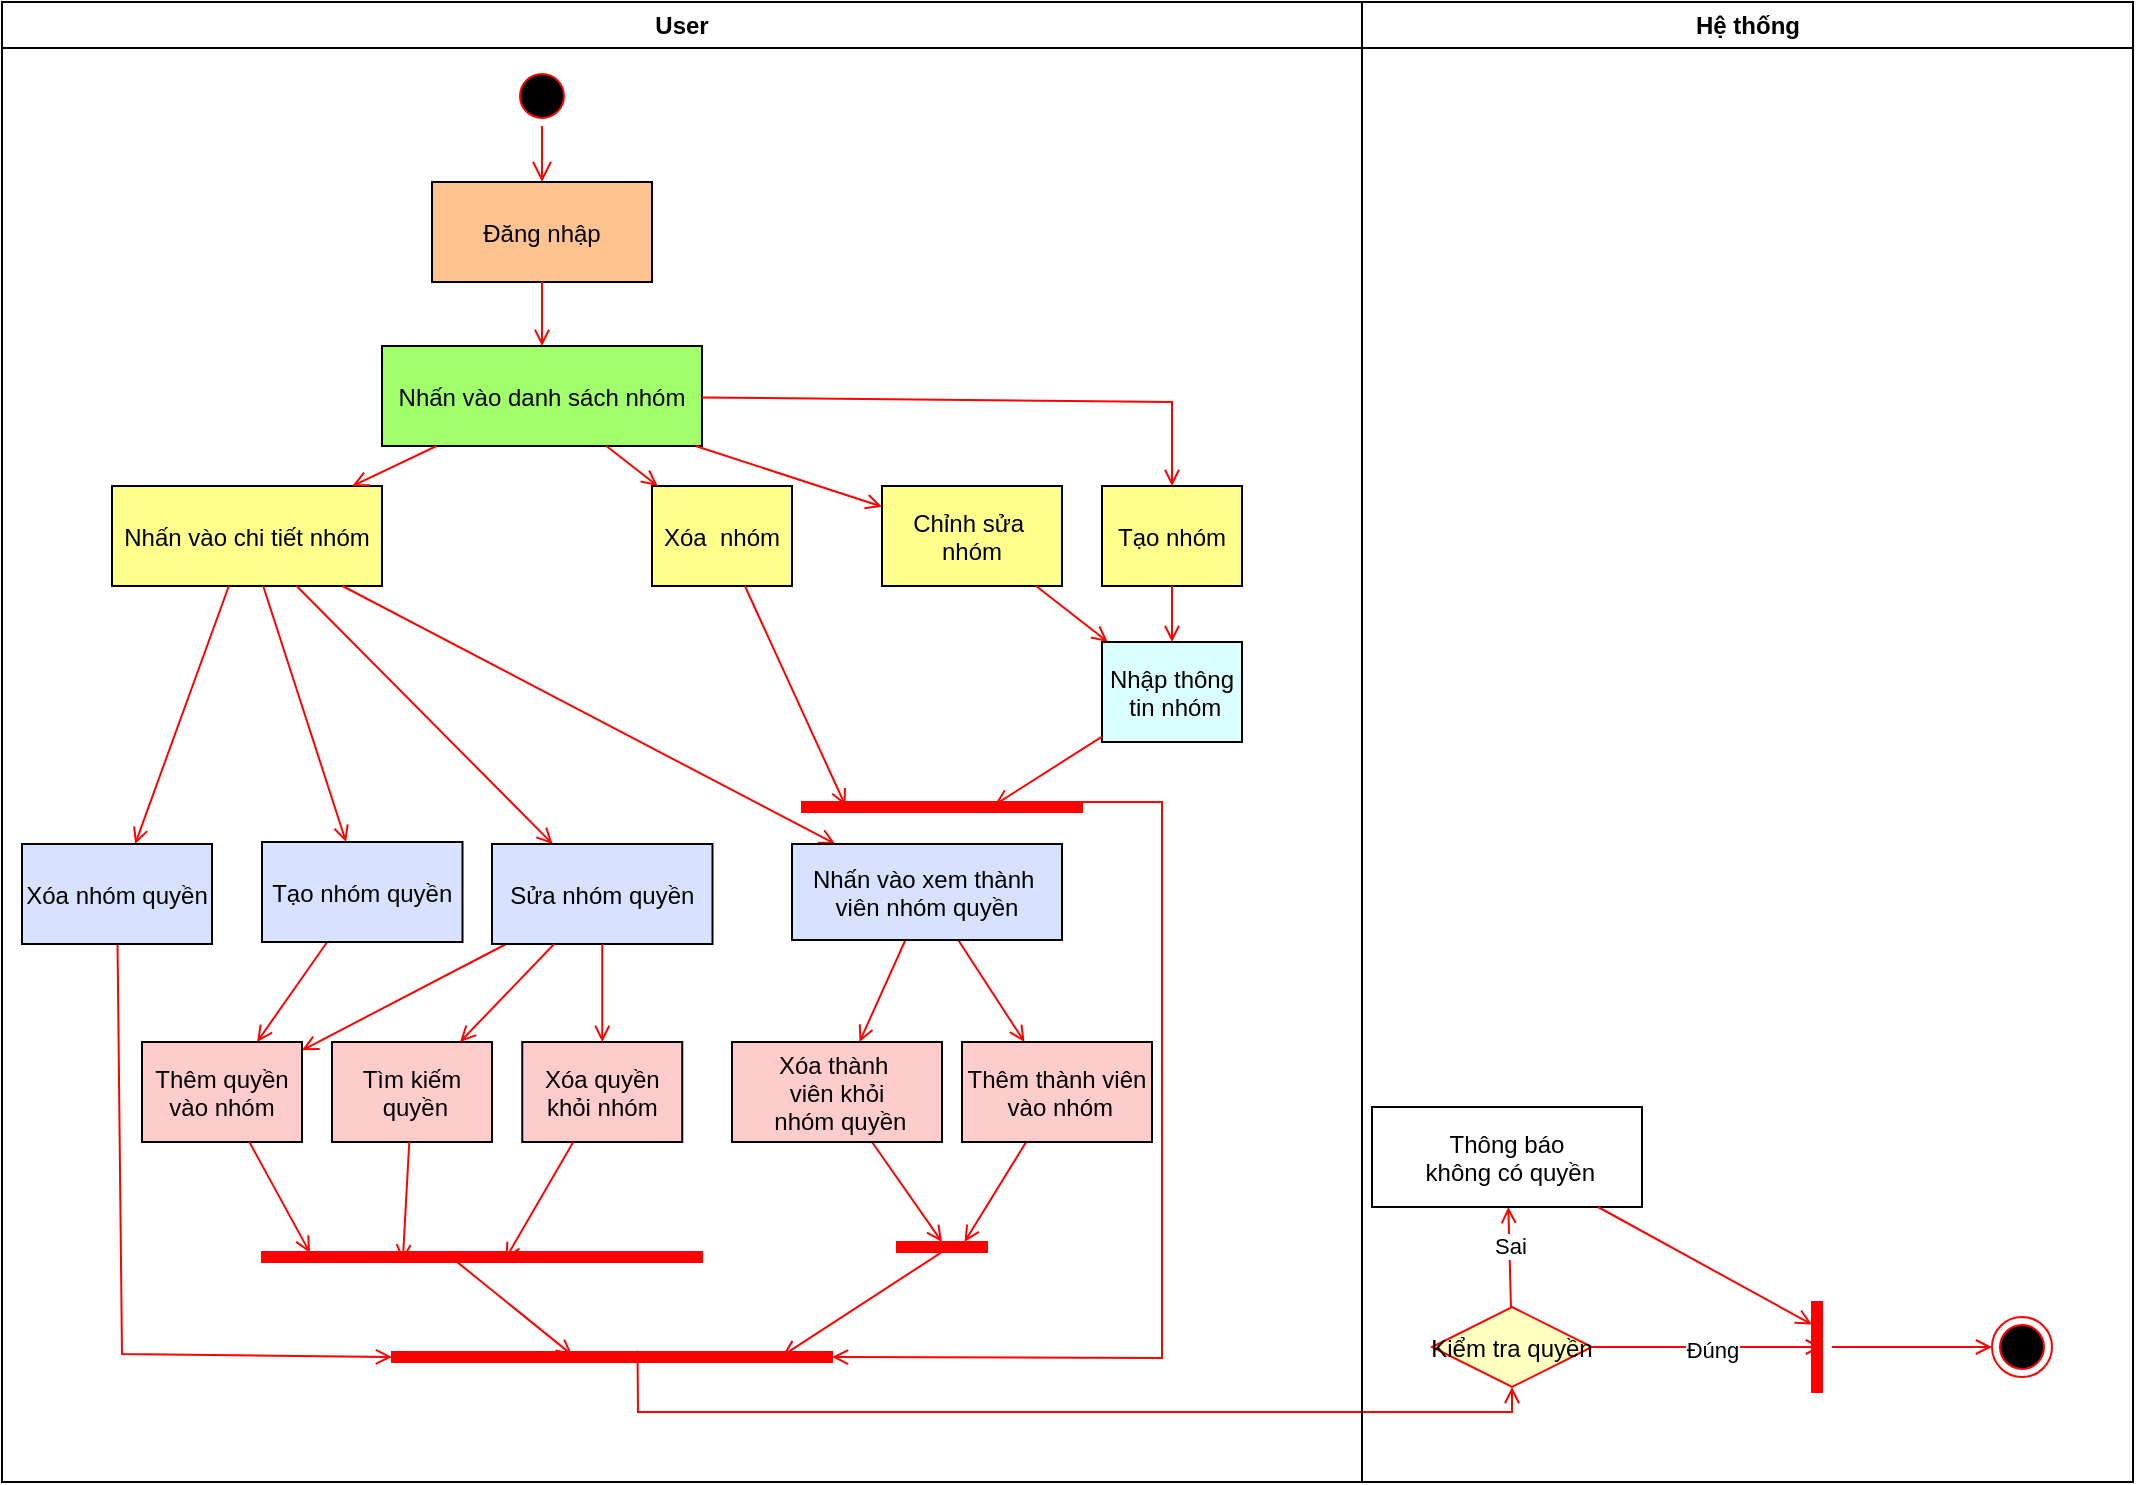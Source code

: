 <mxfile version="24.7.17">
  <diagram name="Page-1" id="e7e014a7-5840-1c2e-5031-d8a46d1fe8dd">
    <mxGraphModel dx="1290" dy="563" grid="1" gridSize="10" guides="1" tooltips="1" connect="1" arrows="1" fold="1" page="1" pageScale="1" pageWidth="1169" pageHeight="826" background="none" math="0" shadow="0">
      <root>
        <mxCell id="0" />
        <mxCell id="1" parent="0" />
        <mxCell id="2" value="User" style="swimlane;whiteSpace=wrap" parent="1" vertex="1">
          <mxGeometry x="20" y="50" width="680" height="740" as="geometry" />
        </mxCell>
        <mxCell id="5" value="" style="ellipse;shape=startState;fillColor=#000000;strokeColor=#ff0000;" parent="2" vertex="1">
          <mxGeometry x="255" y="32" width="30" height="30" as="geometry" />
        </mxCell>
        <mxCell id="6" value="" style="edgeStyle=elbowEdgeStyle;elbow=horizontal;verticalAlign=bottom;endArrow=open;endSize=8;strokeColor=#FF0000;endFill=1;rounded=0" parent="2" source="5" target="7" edge="1">
          <mxGeometry x="100" y="40" as="geometry">
            <mxPoint x="115" y="110" as="targetPoint" />
          </mxGeometry>
        </mxCell>
        <mxCell id="7" value="Đăng nhập" style="fillColor=#FFC38F;" parent="2" vertex="1">
          <mxGeometry x="215" y="90" width="110" height="50" as="geometry" />
        </mxCell>
        <mxCell id="8" value="Nhấn vào danh sách nhóm" style="fillColor=#A1FF6B;" parent="2" vertex="1">
          <mxGeometry x="190" y="172" width="160" height="50" as="geometry" />
        </mxCell>
        <mxCell id="9" value="" style="endArrow=open;strokeColor=#FF0000;endFill=1;rounded=0" parent="2" source="7" target="8" edge="1">
          <mxGeometry relative="1" as="geometry" />
        </mxCell>
        <mxCell id="10" value="Nhấn vào chi tiết nhóm" style="fillColor=#FFFF8C;" parent="2" vertex="1">
          <mxGeometry x="55" y="242" width="135" height="50" as="geometry" />
        </mxCell>
        <mxCell id="11" value="" style="endArrow=open;strokeColor=#FF0000;endFill=1;rounded=0" parent="2" source="8" target="10" edge="1">
          <mxGeometry relative="1" as="geometry" />
        </mxCell>
        <mxCell id="19" value="" style="endArrow=open;strokeColor=#FF0000;endFill=1;rounded=0" parent="2" source="10" target="bhqzJydA3iUec34EVbpJ-42" edge="1">
          <mxGeometry relative="1" as="geometry">
            <mxPoint x="355" y="270" as="sourcePoint" />
            <mxPoint x="355" y="325" as="targetPoint" />
          </mxGeometry>
        </mxCell>
        <mxCell id="bhqzJydA3iUec34EVbpJ-45" value="" style="endArrow=open;strokeColor=#FF0000;endFill=1;rounded=0" parent="2" source="10" target="bhqzJydA3iUec34EVbpJ-44" edge="1">
          <mxGeometry relative="1" as="geometry">
            <mxPoint x="307" y="312" as="sourcePoint" />
            <mxPoint x="332" y="336" as="targetPoint" />
          </mxGeometry>
        </mxCell>
        <mxCell id="bhqzJydA3iUec34EVbpJ-47" value="" style="endArrow=open;strokeColor=#FF0000;endFill=1;rounded=0" parent="2" source="10" target="bhqzJydA3iUec34EVbpJ-46" edge="1">
          <mxGeometry relative="1" as="geometry">
            <mxPoint x="259" y="312" as="sourcePoint" />
            <mxPoint x="238" y="337" as="targetPoint" />
          </mxGeometry>
        </mxCell>
        <mxCell id="bhqzJydA3iUec34EVbpJ-48" value="" style="endArrow=open;strokeColor=#FF0000;endFill=1;rounded=0" parent="2" source="bhqzJydA3iUec34EVbpJ-42" target="bhqzJydA3iUec34EVbpJ-43" edge="1">
          <mxGeometry relative="1" as="geometry">
            <mxPoint x="190" y="312" as="sourcePoint" />
            <mxPoint x="145" y="335" as="targetPoint" />
          </mxGeometry>
        </mxCell>
        <mxCell id="bhqzJydA3iUec34EVbpJ-66" value="" style="endArrow=open;strokeColor=#FF0000;endFill=1;rounded=0" parent="2" source="bhqzJydA3iUec34EVbpJ-42" target="bhqzJydA3iUec34EVbpJ-65" edge="1">
          <mxGeometry relative="1" as="geometry">
            <mxPoint x="425" y="385" as="sourcePoint" />
            <mxPoint x="468" y="412" as="targetPoint" />
          </mxGeometry>
        </mxCell>
        <mxCell id="bhqzJydA3iUec34EVbpJ-68" value="" style="endArrow=open;strokeColor=#FF0000;endFill=1;rounded=0" parent="2" source="10" target="bhqzJydA3iUec34EVbpJ-67" edge="1">
          <mxGeometry relative="1" as="geometry">
            <mxPoint x="232" y="312" as="sourcePoint" />
            <mxPoint x="226" y="337" as="targetPoint" />
          </mxGeometry>
        </mxCell>
        <mxCell id="bhqzJydA3iUec34EVbpJ-69" value="Xóa  nhóm" style="fillColor=#FFFF8C;" parent="2" vertex="1">
          <mxGeometry x="325" y="242" width="70" height="50" as="geometry" />
        </mxCell>
        <mxCell id="bhqzJydA3iUec34EVbpJ-71" value="" style="endArrow=open;strokeColor=#FF0000;endFill=1;rounded=0" parent="2" source="8" target="bhqzJydA3iUec34EVbpJ-69" edge="1">
          <mxGeometry relative="1" as="geometry">
            <mxPoint x="237" y="232" as="sourcePoint" />
            <mxPoint x="238" y="252" as="targetPoint" />
          </mxGeometry>
        </mxCell>
        <mxCell id="bhqzJydA3iUec34EVbpJ-73" value="" style="endArrow=open;strokeColor=#FF0000;endFill=1;rounded=0" parent="2" source="8" target="bhqzJydA3iUec34EVbpJ-70" edge="1">
          <mxGeometry relative="1" as="geometry">
            <mxPoint x="247" y="242" as="sourcePoint" />
            <mxPoint x="248" y="262" as="targetPoint" />
          </mxGeometry>
        </mxCell>
        <mxCell id="bhqzJydA3iUec34EVbpJ-74" value="Tạo nhóm" style="fillColor=#FFFF8C;" parent="2" vertex="1">
          <mxGeometry x="550" y="242" width="70" height="50" as="geometry" />
        </mxCell>
        <mxCell id="u1ysFpymqZyDRabq69S2-43" value="" style="endArrow=open;strokeColor=#FF0000;endFill=1;rounded=0;entryX=0.5;entryY=1;entryDx=0;entryDy=0;" edge="1" parent="2" source="bhqzJydA3iUec34EVbpJ-46" target="u1ysFpymqZyDRabq69S2-41">
          <mxGeometry relative="1" as="geometry">
            <mxPoint x="196" y="302" as="sourcePoint" />
            <mxPoint x="160" y="700" as="targetPoint" />
            <Array as="points">
              <mxPoint x="60" y="676" />
            </Array>
          </mxGeometry>
        </mxCell>
        <mxCell id="u1ysFpymqZyDRabq69S2-44" value="" style="endArrow=open;strokeColor=#FF0000;endFill=1;rounded=0;" edge="1" parent="2" source="bhqzJydA3iUec34EVbpJ-44" target="u1ysFpymqZyDRabq69S2-72">
          <mxGeometry relative="1" as="geometry">
            <mxPoint x="115" y="385" as="sourcePoint" />
            <mxPoint x="180" y="510" as="targetPoint" />
          </mxGeometry>
        </mxCell>
        <mxCell id="bhqzJydA3iUec34EVbpJ-70" value="Chỉnh sửa &#xa;nhóm" style="fillColor=#FFFF8C;" parent="2" vertex="1">
          <mxGeometry x="440" y="242" width="90" height="50" as="geometry" />
        </mxCell>
        <mxCell id="u1ysFpymqZyDRabq69S2-56" value="" style="endArrow=open;strokeColor=#FF0000;endFill=1;rounded=0;entryX=0;entryY=0.5;entryDx=0;entryDy=0;" edge="1" parent="2" source="bhqzJydA3iUec34EVbpJ-65" target="u1ysFpymqZyDRabq69S2-55">
          <mxGeometry relative="1" as="geometry">
            <mxPoint x="336" y="385" as="sourcePoint" />
            <mxPoint x="271" y="525" as="targetPoint" />
          </mxGeometry>
        </mxCell>
        <mxCell id="u1ysFpymqZyDRabq69S2-57" value="" style="endArrow=open;strokeColor=#FF0000;endFill=1;rounded=0;entryX=0;entryY=0.25;entryDx=0;entryDy=0;" edge="1" parent="2" source="bhqzJydA3iUec34EVbpJ-43" target="u1ysFpymqZyDRabq69S2-55">
          <mxGeometry relative="1" as="geometry">
            <mxPoint x="443" y="462" as="sourcePoint" />
            <mxPoint x="483" y="490" as="targetPoint" />
          </mxGeometry>
        </mxCell>
        <mxCell id="u1ysFpymqZyDRabq69S2-58" value="" style="endArrow=open;strokeColor=#FF0000;endFill=1;rounded=0;exitX=1;exitY=0.5;exitDx=0;exitDy=0;entryX=0.36;entryY=0.112;entryDx=0;entryDy=0;entryPerimeter=0;" edge="1" parent="2" source="u1ysFpymqZyDRabq69S2-55" target="u1ysFpymqZyDRabq69S2-41">
          <mxGeometry relative="1" as="geometry">
            <mxPoint x="443" y="462" as="sourcePoint" />
            <mxPoint x="320" y="483" as="targetPoint" />
          </mxGeometry>
        </mxCell>
        <mxCell id="u1ysFpymqZyDRabq69S2-59" value="" style="endArrow=open;strokeColor=#FF0000;endFill=1;rounded=0" edge="1" parent="2" source="8" target="bhqzJydA3iUec34EVbpJ-74">
          <mxGeometry relative="1" as="geometry">
            <mxPoint x="350" y="232" as="sourcePoint" />
            <mxPoint x="430" y="261" as="targetPoint" />
            <Array as="points">
              <mxPoint x="585" y="200" />
            </Array>
          </mxGeometry>
        </mxCell>
        <mxCell id="u1ysFpymqZyDRabq69S2-60" value="" style="whiteSpace=wrap;strokeColor=#FF0000;fillColor=#FF0000;direction=south;" vertex="1" parent="2">
          <mxGeometry x="400" y="400" width="140" height="5" as="geometry" />
        </mxCell>
        <mxCell id="u1ysFpymqZyDRabq69S2-61" value="" style="endArrow=open;strokeColor=#FF0000;endFill=1;rounded=0;entryX=0.36;entryY=0.845;entryDx=0;entryDy=0;entryPerimeter=0;" edge="1" parent="2" source="bhqzJydA3iUec34EVbpJ-69" target="u1ysFpymqZyDRabq69S2-60">
          <mxGeometry relative="1" as="geometry">
            <mxPoint x="357" y="232" as="sourcePoint" />
            <mxPoint x="450" y="262" as="targetPoint" />
          </mxGeometry>
        </mxCell>
        <mxCell id="u1ysFpymqZyDRabq69S2-62" value="" style="endArrow=open;strokeColor=#FF0000;endFill=1;rounded=0;" edge="1" parent="2" source="bhqzJydA3iUec34EVbpJ-70" target="u1ysFpymqZyDRabq69S2-70">
          <mxGeometry relative="1" as="geometry">
            <mxPoint x="404" y="302" as="sourcePoint" />
            <mxPoint x="458" y="342" as="targetPoint" />
          </mxGeometry>
        </mxCell>
        <mxCell id="u1ysFpymqZyDRabq69S2-63" value="" style="endArrow=open;strokeColor=#FF0000;endFill=1;rounded=0;" edge="1" parent="2" source="bhqzJydA3iUec34EVbpJ-74">
          <mxGeometry relative="1" as="geometry">
            <mxPoint x="414" y="312" as="sourcePoint" />
            <mxPoint x="585" y="320" as="targetPoint" />
          </mxGeometry>
        </mxCell>
        <mxCell id="u1ysFpymqZyDRabq69S2-64" value="" style="endArrow=open;strokeColor=#FF0000;endFill=1;rounded=0;exitX=0;exitY=0.25;exitDx=0;exitDy=0;entryX=0.5;entryY=0;entryDx=0;entryDy=0;" edge="1" parent="2" source="u1ysFpymqZyDRabq69S2-60" target="u1ysFpymqZyDRabq69S2-41">
          <mxGeometry relative="1" as="geometry">
            <mxPoint x="640" y="420" as="sourcePoint" />
            <mxPoint x="460" y="678" as="targetPoint" />
            <Array as="points">
              <mxPoint x="580" y="400" />
              <mxPoint x="580" y="678" />
            </Array>
          </mxGeometry>
        </mxCell>
        <mxCell id="u1ysFpymqZyDRabq69S2-36" value="" style="endArrow=open;strokeColor=#FF0000;endFill=1;rounded=0" edge="1" parent="2" source="u1ysFpymqZyDRabq69S2-26" target="u1ysFpymqZyDRabq69S2-37">
          <mxGeometry relative="1" as="geometry">
            <mxPoint x="592" y="384" as="sourcePoint" />
            <mxPoint x="950" y="310" as="targetPoint" />
          </mxGeometry>
        </mxCell>
        <mxCell id="u1ysFpymqZyDRabq69S2-38" value="Sai" style="edgeLabel;html=1;align=center;verticalAlign=middle;resizable=0;points=[];" vertex="1" connectable="0" parent="u1ysFpymqZyDRabq69S2-36">
          <mxGeometry x="0.259" relative="1" as="geometry">
            <mxPoint as="offset" />
          </mxGeometry>
        </mxCell>
        <mxCell id="bhqzJydA3iUec34EVbpJ-43" value="Thêm thành viên&#xa; vào nhóm" style="fillColor=#FFCCCC;" parent="2" vertex="1">
          <mxGeometry x="480" y="520" width="95" height="50" as="geometry" />
        </mxCell>
        <mxCell id="bhqzJydA3iUec34EVbpJ-42" value="Nhấn vào xem thành &#xa;viên nhóm quyền" style="fillColor=#D6E2FF;" parent="2" vertex="1">
          <mxGeometry x="395" y="421" width="135" height="48" as="geometry" />
        </mxCell>
        <mxCell id="bhqzJydA3iUec34EVbpJ-65" value="Xóa thành &#xa;viên khỏi&#xa; nhóm quyền" style="fillColor=#FFCCCC;" parent="2" vertex="1">
          <mxGeometry x="365" y="520" width="105" height="50" as="geometry" />
        </mxCell>
        <mxCell id="u1ysFpymqZyDRabq69S2-55" value="" style="whiteSpace=wrap;strokeColor=#FF0000;fillColor=#FF0000;direction=south;" vertex="1" parent="2">
          <mxGeometry x="447.5" y="620" width="45" height="5" as="geometry" />
        </mxCell>
        <mxCell id="u1ysFpymqZyDRabq69S2-45" value="" style="endArrow=open;strokeColor=#FF0000;endFill=1;rounded=0;" edge="1" parent="2" source="bhqzJydA3iUec34EVbpJ-67" target="u1ysFpymqZyDRabq69S2-72">
          <mxGeometry relative="1" as="geometry">
            <mxPoint x="215" y="485" as="sourcePoint" />
            <mxPoint x="280" y="500" as="targetPoint" />
          </mxGeometry>
        </mxCell>
        <mxCell id="bhqzJydA3iUec34EVbpJ-67" value="Sửa nhóm quyền" style="fillColor=#D6E2FF;" parent="2" vertex="1">
          <mxGeometry x="245" y="421" width="110.25" height="50" as="geometry" />
        </mxCell>
        <mxCell id="bhqzJydA3iUec34EVbpJ-44" value="Tạo nhóm quyền" style="fillColor=#D6E2FF;" parent="2" vertex="1">
          <mxGeometry x="130" y="420" width="100.25" height="50" as="geometry" />
        </mxCell>
        <mxCell id="bhqzJydA3iUec34EVbpJ-46" value="Xóa nhóm quyền" style="fillColor=#D6E2FF;" parent="2" vertex="1">
          <mxGeometry x="10" y="421" width="95" height="50" as="geometry" />
        </mxCell>
        <mxCell id="u1ysFpymqZyDRabq69S2-41" value="" style="whiteSpace=wrap;strokeColor=#FF0000;fillColor=#FF0000;direction=south;" vertex="1" parent="2">
          <mxGeometry x="195" y="675" width="220" height="5" as="geometry" />
        </mxCell>
        <mxCell id="u1ysFpymqZyDRabq69S2-26" value="Kiểm tra quyền" style="rhombus;fillColor=#ffffc0;strokeColor=#ff0000;" vertex="1" parent="2">
          <mxGeometry x="715" y="652.5" width="80" height="40" as="geometry" />
        </mxCell>
        <mxCell id="u1ysFpymqZyDRabq69S2-37" value="Thông báo&#xa; không có quyền" style="" vertex="1" parent="2">
          <mxGeometry x="685" y="552.5" width="135" height="50" as="geometry" />
        </mxCell>
        <mxCell id="u1ysFpymqZyDRabq69S2-66" value="" style="endArrow=open;strokeColor=#FF0000;endFill=1;rounded=0;exitX=1;exitY=0.5;exitDx=0;exitDy=0;" edge="1" parent="2" target="bhqzJydA3iUec34EVbpJ-41">
          <mxGeometry relative="1" as="geometry">
            <mxPoint x="915" y="672.5" as="sourcePoint" />
            <mxPoint x="469" y="655" as="targetPoint" />
          </mxGeometry>
        </mxCell>
        <mxCell id="bhqzJydA3iUec34EVbpJ-41" value="" style="ellipse;shape=endState;fillColor=#000000;strokeColor=#ff0000" parent="2" vertex="1">
          <mxGeometry x="995" y="657.5" width="30" height="30" as="geometry" />
        </mxCell>
        <mxCell id="u1ysFpymqZyDRabq69S2-67" value="" style="endArrow=open;strokeColor=#FF0000;endFill=1;rounded=0;exitX=-0.12;exitY=0.442;exitDx=0;exitDy=0;exitPerimeter=0;" edge="1" parent="2" source="u1ysFpymqZyDRabq69S2-41" target="u1ysFpymqZyDRabq69S2-26">
          <mxGeometry relative="1" as="geometry">
            <mxPoint x="313" y="526" as="sourcePoint" />
            <mxPoint x="361" y="690" as="targetPoint" />
            <Array as="points">
              <mxPoint x="318" y="705" />
              <mxPoint x="755" y="705" />
            </Array>
          </mxGeometry>
        </mxCell>
        <mxCell id="u1ysFpymqZyDRabq69S2-35" value="" style="whiteSpace=wrap;strokeColor=#FF0000;fillColor=#FF0000;direction=west;" vertex="1" parent="2">
          <mxGeometry x="905" y="650" width="5" height="45" as="geometry" />
        </mxCell>
        <mxCell id="u1ysFpymqZyDRabq69S2-27" value="" style="endArrow=open;strokeColor=#FF0000;endFill=1;rounded=0;entryX=0;entryY=0.5;entryDx=0;entryDy=0;" edge="1" parent="2" source="u1ysFpymqZyDRabq69S2-26" target="u1ysFpymqZyDRabq69S2-35">
          <mxGeometry relative="1" as="geometry">
            <mxPoint x="375" y="298" as="sourcePoint" />
            <mxPoint x="875" y="370" as="targetPoint" />
          </mxGeometry>
        </mxCell>
        <mxCell id="u1ysFpymqZyDRabq69S2-28" value="Đúng" style="edgeLabel;html=1;align=center;verticalAlign=middle;resizable=0;points=[];" vertex="1" connectable="0" parent="u1ysFpymqZyDRabq69S2-27">
          <mxGeometry x="0.034" y="-1" relative="1" as="geometry">
            <mxPoint as="offset" />
          </mxGeometry>
        </mxCell>
        <mxCell id="u1ysFpymqZyDRabq69S2-65" value="" style="endArrow=open;strokeColor=#FF0000;endFill=1;rounded=0;entryX=1;entryY=0.75;entryDx=0;entryDy=0;" edge="1" parent="2" source="u1ysFpymqZyDRabq69S2-37" target="u1ysFpymqZyDRabq69S2-35">
          <mxGeometry relative="1" as="geometry">
            <mxPoint x="507" y="497" as="sourcePoint" />
            <mxPoint x="474" y="550" as="targetPoint" />
          </mxGeometry>
        </mxCell>
        <mxCell id="u1ysFpymqZyDRabq69S2-70" value="Nhập thông&#xa; tin nhóm" style="fillColor=#DBFFFF;" vertex="1" parent="2">
          <mxGeometry x="550" y="320" width="70" height="50" as="geometry" />
        </mxCell>
        <mxCell id="u1ysFpymqZyDRabq69S2-71" value="" style="endArrow=open;strokeColor=#FF0000;endFill=1;rounded=0;entryX=0.28;entryY=0.311;entryDx=0;entryDy=0;entryPerimeter=0;" edge="1" parent="2" source="u1ysFpymqZyDRabq69S2-70" target="u1ysFpymqZyDRabq69S2-60">
          <mxGeometry relative="1" as="geometry">
            <mxPoint x="595" y="302" as="sourcePoint" />
            <mxPoint x="595" y="330" as="targetPoint" />
          </mxGeometry>
        </mxCell>
        <mxCell id="u1ysFpymqZyDRabq69S2-72" value="Thêm quyền&#xa;vào nhóm" style="fillColor=#FFCCCC;" vertex="1" parent="2">
          <mxGeometry x="70" y="520" width="80" height="50" as="geometry" />
        </mxCell>
        <mxCell id="u1ysFpymqZyDRabq69S2-73" value="Tìm kiếm&#xa; quyền" style="fillColor=#FFCCCC;" vertex="1" parent="2">
          <mxGeometry x="165" y="520" width="80" height="50" as="geometry" />
        </mxCell>
        <mxCell id="u1ysFpymqZyDRabq69S2-74" value="Xóa quyền&#xa;khỏi nhóm" style="fillColor=#FFCCCC;" vertex="1" parent="2">
          <mxGeometry x="260.13" y="520" width="80" height="50" as="geometry" />
        </mxCell>
        <mxCell id="u1ysFpymqZyDRabq69S2-75" value="" style="endArrow=open;strokeColor=#FF0000;endFill=1;rounded=0;" edge="1" parent="2" source="bhqzJydA3iUec34EVbpJ-67" target="u1ysFpymqZyDRabq69S2-73">
          <mxGeometry relative="1" as="geometry">
            <mxPoint x="262" y="481" as="sourcePoint" />
            <mxPoint x="160" y="534" as="targetPoint" />
          </mxGeometry>
        </mxCell>
        <mxCell id="u1ysFpymqZyDRabq69S2-76" value="" style="endArrow=open;strokeColor=#FF0000;endFill=1;rounded=0;" edge="1" parent="2" source="bhqzJydA3iUec34EVbpJ-67" target="u1ysFpymqZyDRabq69S2-74">
          <mxGeometry relative="1" as="geometry">
            <mxPoint x="272" y="491" as="sourcePoint" />
            <mxPoint x="170" y="544" as="targetPoint" />
          </mxGeometry>
        </mxCell>
        <mxCell id="u1ysFpymqZyDRabq69S2-78" value="" style="whiteSpace=wrap;strokeColor=#FF0000;fillColor=#FF0000;direction=south;" vertex="1" parent="2">
          <mxGeometry x="130" y="625" width="220" height="5" as="geometry" />
        </mxCell>
        <mxCell id="u1ysFpymqZyDRabq69S2-77" value="" style="endArrow=open;strokeColor=#FF0000;endFill=1;rounded=0;entryX=0.08;entryY=0.891;entryDx=0;entryDy=0;entryPerimeter=0;" edge="1" parent="2" source="u1ysFpymqZyDRabq69S2-72" target="u1ysFpymqZyDRabq69S2-78">
          <mxGeometry relative="1" as="geometry">
            <mxPoint x="262" y="481" as="sourcePoint" />
            <mxPoint x="150" y="600" as="targetPoint" />
          </mxGeometry>
        </mxCell>
        <mxCell id="u1ysFpymqZyDRabq69S2-79" value="" style="endArrow=open;strokeColor=#FF0000;endFill=1;rounded=0;entryX=0.88;entryY=0.68;entryDx=0;entryDy=0;entryPerimeter=0;" edge="1" parent="2" source="u1ysFpymqZyDRabq69S2-73" target="u1ysFpymqZyDRabq69S2-78">
          <mxGeometry relative="1" as="geometry">
            <mxPoint x="134" y="580" as="sourcePoint" />
            <mxPoint x="164" y="635" as="targetPoint" />
          </mxGeometry>
        </mxCell>
        <mxCell id="u1ysFpymqZyDRabq69S2-80" value="" style="endArrow=open;strokeColor=#FF0000;endFill=1;rounded=0;entryX=0.72;entryY=0.447;entryDx=0;entryDy=0;entryPerimeter=0;" edge="1" parent="2" source="u1ysFpymqZyDRabq69S2-74" target="u1ysFpymqZyDRabq69S2-78">
          <mxGeometry relative="1" as="geometry">
            <mxPoint x="144" y="590" as="sourcePoint" />
            <mxPoint x="174" y="645" as="targetPoint" />
          </mxGeometry>
        </mxCell>
        <mxCell id="u1ysFpymqZyDRabq69S2-81" value="" style="endArrow=open;strokeColor=#FF0000;endFill=1;rounded=0;entryX=0.32;entryY=0.59;entryDx=0;entryDy=0;entryPerimeter=0;exitX=0.24;exitY=0.578;exitDx=0;exitDy=0;exitPerimeter=0;" edge="1" parent="2" source="u1ysFpymqZyDRabq69S2-78" target="u1ysFpymqZyDRabq69S2-41">
          <mxGeometry relative="1" as="geometry">
            <mxPoint x="214" y="580" as="sourcePoint" />
            <mxPoint x="210" y="639" as="targetPoint" />
          </mxGeometry>
        </mxCell>
        <mxCell id="3" value="Hệ thống" style="swimlane;whiteSpace=wrap" parent="1" vertex="1">
          <mxGeometry x="700" y="50" width="385.5" height="740" as="geometry" />
        </mxCell>
        <mxCell id="17" value="" style="endArrow=open;strokeColor=#FF0000;endFill=1;rounded=0" parent="3" edge="1">
          <mxGeometry relative="1" as="geometry">
            <mxPoint x="75" y="160" as="sourcePoint" />
          </mxGeometry>
        </mxCell>
        <mxCell id="26" value="" style="edgeStyle=elbowEdgeStyle;elbow=horizontal;verticalAlign=bottom;endArrow=open;endSize=8;strokeColor=#FF0000;endFill=1;rounded=0" parent="3" edge="1">
          <mxGeometry x="130" y="90" as="geometry">
            <mxPoint x="130" y="135" as="targetPoint" />
          </mxGeometry>
        </mxCell>
      </root>
    </mxGraphModel>
  </diagram>
</mxfile>
